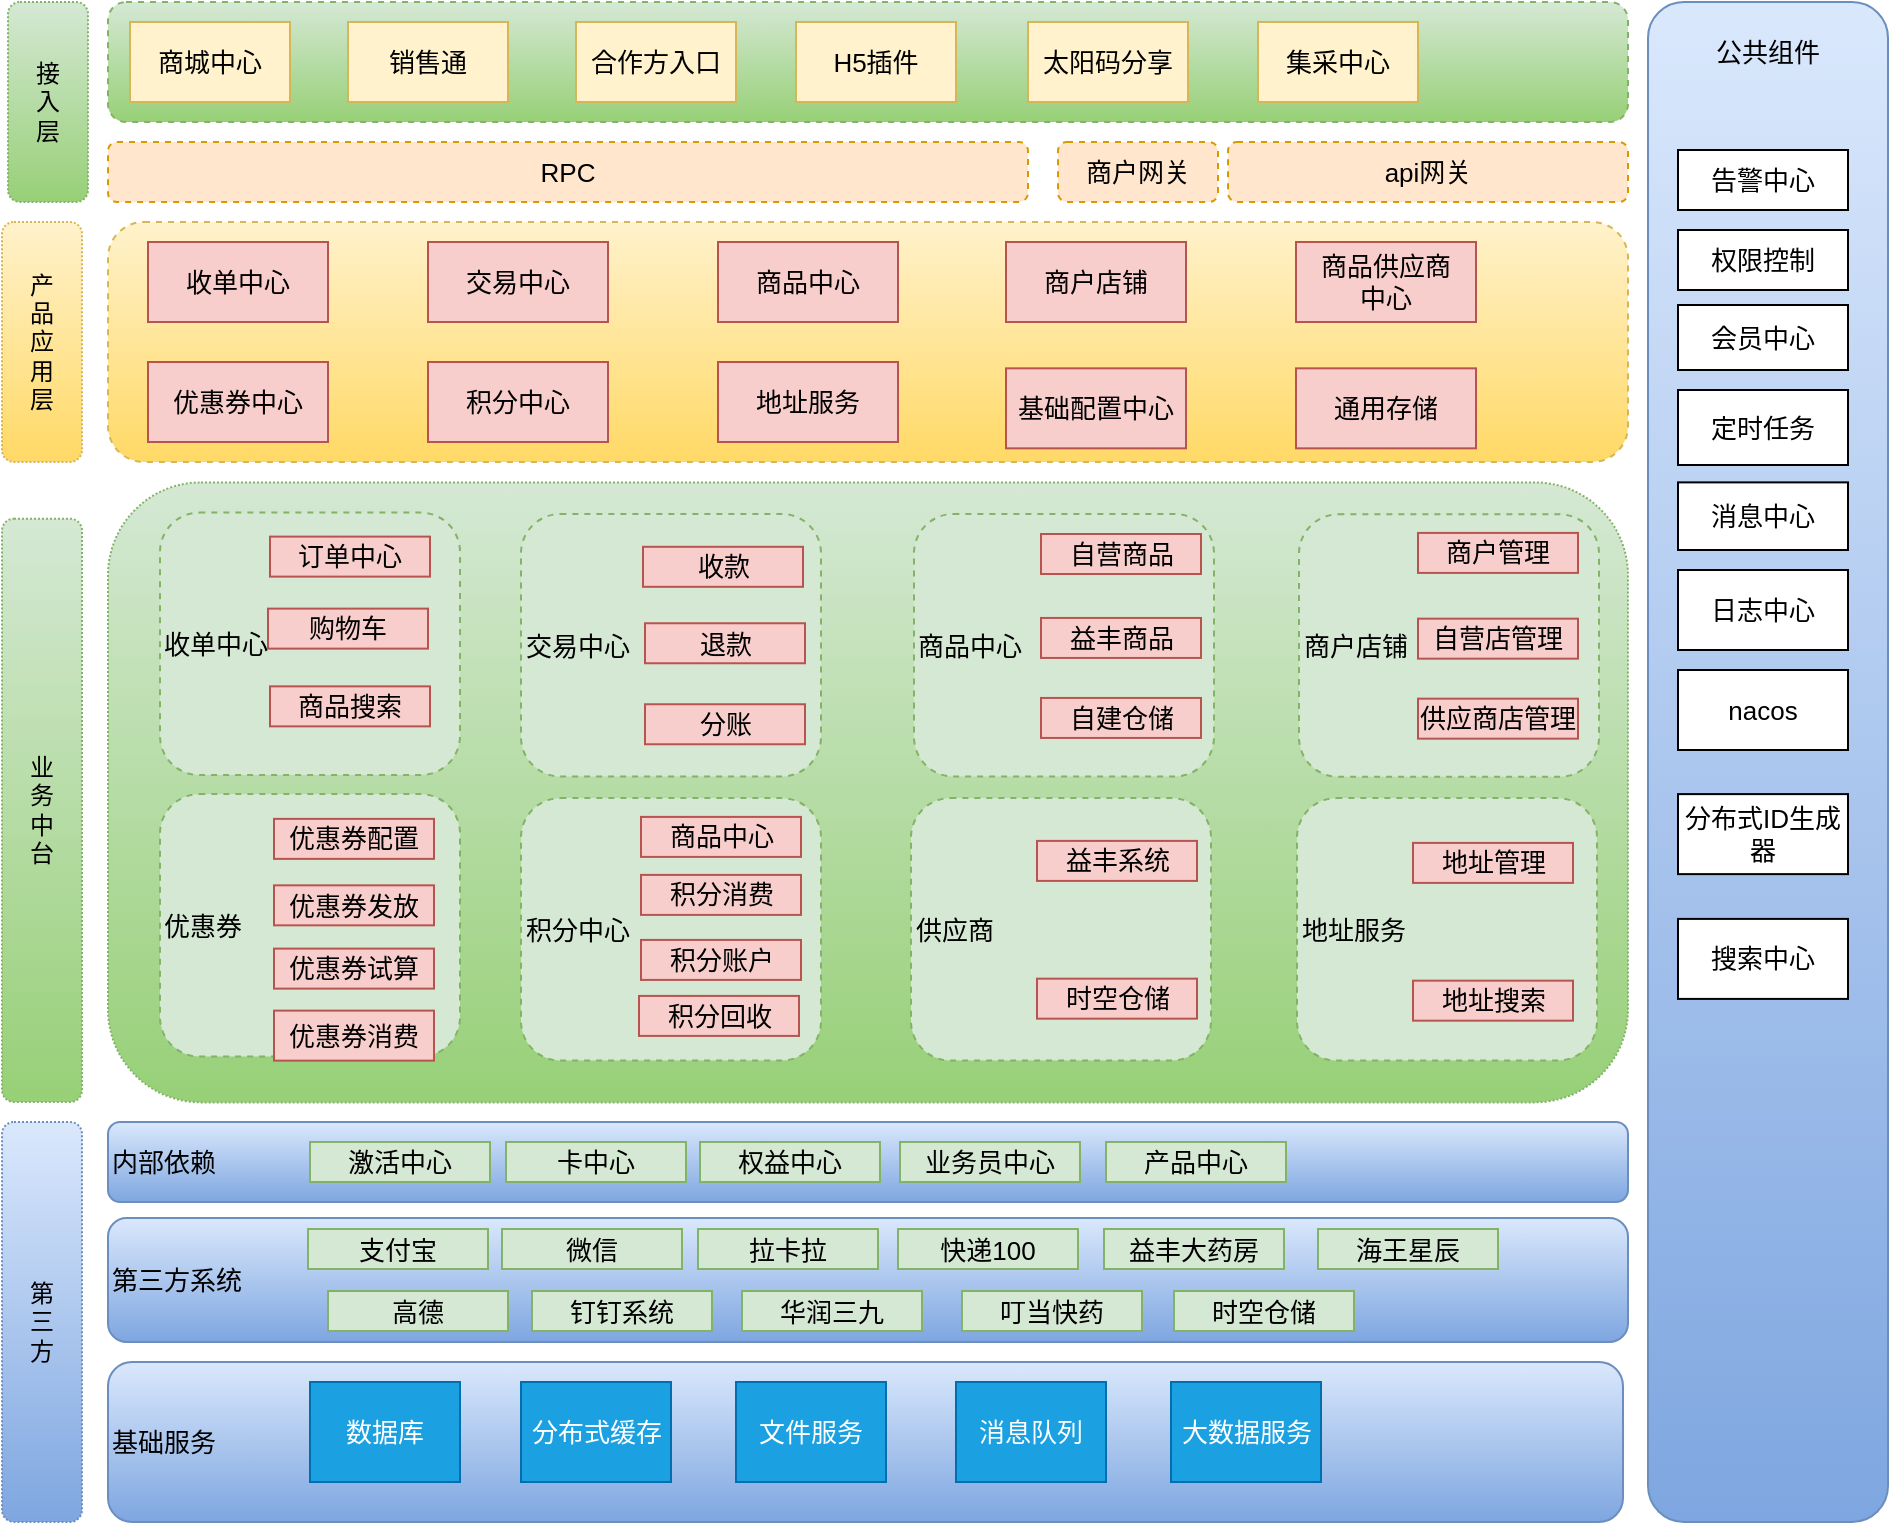 <mxfile version="18.0.2" type="github">
  <diagram id="wFE0QG_FPsp0jaGvCLVb" name="Page-1">
    <mxGraphModel dx="860" dy="521" grid="1" gridSize="10" guides="1" tooltips="1" connect="1" arrows="1" fold="1" page="1" pageScale="1" pageWidth="850" pageHeight="1100" math="0" shadow="0">
      <root>
        <mxCell id="0" />
        <mxCell id="1" parent="0" />
        <mxCell id="NsM7H4fsBOIml_j-Qu_d-59" value="" style="rounded=1;whiteSpace=wrap;html=1;dashed=1;dashPattern=1 1;align=left;fillColor=#d5e8d4;strokeColor=#82b366;gradientColor=#97d077;" vertex="1" parent="1">
          <mxGeometry x="80" y="260.19" width="760" height="310" as="geometry" />
        </mxCell>
        <mxCell id="jzkBfL2sS72XlxoqL9Gl-1" value="" style="rounded=1;whiteSpace=wrap;html=1;align=left;dashed=1;fillColor=#d5e8d4;strokeColor=#82b366;gradientColor=#97d077;" parent="1" vertex="1">
          <mxGeometry x="80" y="20" width="760" height="60" as="geometry" />
        </mxCell>
        <mxCell id="jzkBfL2sS72XlxoqL9Gl-3" value="商城中心" style="rounded=0;whiteSpace=wrap;html=1;fontSize=13;fillColor=#fff2cc;strokeColor=#d6b656;aspect=fixed;" parent="1" vertex="1">
          <mxGeometry x="91" y="30" width="80" height="40" as="geometry" />
        </mxCell>
        <mxCell id="jzkBfL2sS72XlxoqL9Gl-5" value="太阳码分享" style="rounded=0;whiteSpace=wrap;html=1;fontSize=13;fillColor=#fff2cc;strokeColor=#d6b656;aspect=fixed;" parent="1" vertex="1">
          <mxGeometry x="540" y="30" width="80" height="40" as="geometry" />
        </mxCell>
        <mxCell id="jzkBfL2sS72XlxoqL9Gl-6" value="H5插件" style="rounded=0;whiteSpace=wrap;html=1;fontSize=13;fillColor=#fff2cc;strokeColor=#d6b656;aspect=fixed;" parent="1" vertex="1">
          <mxGeometry x="424" y="30" width="80" height="40" as="geometry" />
        </mxCell>
        <mxCell id="jzkBfL2sS72XlxoqL9Gl-7" value="集采中心" style="rounded=0;whiteSpace=wrap;html=1;fontSize=13;fillColor=#fff2cc;strokeColor=#d6b656;aspect=fixed;" parent="1" vertex="1">
          <mxGeometry x="655" y="30" width="80" height="40" as="geometry" />
        </mxCell>
        <mxCell id="jzkBfL2sS72XlxoqL9Gl-8" value="销售通" style="rounded=0;whiteSpace=wrap;html=1;fontSize=13;fillColor=#fff2cc;strokeColor=#d6b656;aspect=fixed;" parent="1" vertex="1">
          <mxGeometry x="200" y="30" width="80" height="40" as="geometry" />
        </mxCell>
        <mxCell id="jzkBfL2sS72XlxoqL9Gl-9" value="合作方入口" style="rounded=0;whiteSpace=wrap;html=1;fontSize=13;fillColor=#fff2cc;strokeColor=#d6b656;aspect=fixed;" parent="1" vertex="1">
          <mxGeometry x="314" y="30" width="80" height="40" as="geometry" />
        </mxCell>
        <mxCell id="jzkBfL2sS72XlxoqL9Gl-11" value="" style="rounded=1;whiteSpace=wrap;html=1;fontSize=13;align=left;fillColor=#fff2cc;strokeColor=#d6b656;dashed=1;gradientColor=#ffd966;" parent="1" vertex="1">
          <mxGeometry x="80" y="130" width="760" height="120" as="geometry" />
        </mxCell>
        <mxCell id="jzkBfL2sS72XlxoqL9Gl-16" value="api网关" style="rounded=1;whiteSpace=wrap;html=1;fontSize=13;fillColor=#ffe6cc;strokeColor=#d79b00;dashed=1;" parent="1" vertex="1">
          <mxGeometry x="640" y="90" width="200" height="30" as="geometry" />
        </mxCell>
        <mxCell id="jzkBfL2sS72XlxoqL9Gl-17" value="商户网关" style="rounded=1;whiteSpace=wrap;html=1;fontSize=13;fillColor=#ffe6cc;strokeColor=#d79b00;dashed=1;" parent="1" vertex="1">
          <mxGeometry x="555" y="90" width="80" height="30" as="geometry" />
        </mxCell>
        <mxCell id="jzkBfL2sS72XlxoqL9Gl-23" value="RPC" style="rounded=1;whiteSpace=wrap;html=1;fontSize=13;fillColor=#ffe6cc;strokeColor=#d79b00;dashed=1;" parent="1" vertex="1">
          <mxGeometry x="80" y="90" width="460" height="30" as="geometry" />
        </mxCell>
        <mxCell id="jzkBfL2sS72XlxoqL9Gl-24" value="收单中心" style="rounded=1;whiteSpace=wrap;html=1;fontSize=13;align=left;fillColor=#d5e8d4;strokeColor=#82b366;dashed=1;aspect=fixed;" parent="1" vertex="1">
          <mxGeometry x="106" y="275.31" width="150" height="131.25" as="geometry" />
        </mxCell>
        <mxCell id="jzkBfL2sS72XlxoqL9Gl-26" value="交易中心" style="rounded=1;whiteSpace=wrap;html=1;fontSize=13;align=left;fillColor=#d5e8d4;strokeColor=#82b366;dashed=1;aspect=fixed;" parent="1" vertex="1">
          <mxGeometry x="286.5" y="276" width="150" height="131.25" as="geometry" />
        </mxCell>
        <mxCell id="jzkBfL2sS72XlxoqL9Gl-27" value="商品中心" style="rounded=1;whiteSpace=wrap;html=1;fontSize=13;align=left;fillColor=#d5e8d4;strokeColor=#82b366;dashed=1;aspect=fixed;" parent="1" vertex="1">
          <mxGeometry x="483" y="276" width="150" height="131.25" as="geometry" />
        </mxCell>
        <mxCell id="jzkBfL2sS72XlxoqL9Gl-29" value="订单中心" style="rounded=0;whiteSpace=wrap;html=1;fontSize=13;fillColor=#f8cecc;strokeColor=#b85450;" parent="1" vertex="1">
          <mxGeometry x="161" y="287.31" width="80" height="20" as="geometry" />
        </mxCell>
        <mxCell id="jzkBfL2sS72XlxoqL9Gl-30" value="收单中心" style="rounded=0;whiteSpace=wrap;html=1;fontSize=13;fillColor=#f8cecc;strokeColor=#b85450;" parent="1" vertex="1">
          <mxGeometry x="100" y="140" width="90" height="40" as="geometry" />
        </mxCell>
        <mxCell id="jzkBfL2sS72XlxoqL9Gl-31" value="商户店铺" style="rounded=0;whiteSpace=wrap;html=1;fontSize=13;fillColor=#f8cecc;strokeColor=#b85450;" parent="1" vertex="1">
          <mxGeometry x="529" y="140" width="90" height="40" as="geometry" />
        </mxCell>
        <mxCell id="jzkBfL2sS72XlxoqL9Gl-33" value="商品中心" style="rounded=0;whiteSpace=wrap;html=1;fontSize=13;fillColor=#f8cecc;strokeColor=#b85450;" parent="1" vertex="1">
          <mxGeometry x="385" y="140" width="90" height="40" as="geometry" />
        </mxCell>
        <mxCell id="jzkBfL2sS72XlxoqL9Gl-35" value="购物车" style="rounded=0;whiteSpace=wrap;html=1;fontSize=13;fillColor=#f8cecc;strokeColor=#b85450;" parent="1" vertex="1">
          <mxGeometry x="160" y="323.31" width="80" height="20" as="geometry" />
        </mxCell>
        <mxCell id="jzkBfL2sS72XlxoqL9Gl-36" value="商品搜索" style="rounded=0;whiteSpace=wrap;html=1;fontSize=13;fillColor=#f8cecc;strokeColor=#b85450;" parent="1" vertex="1">
          <mxGeometry x="161" y="362.18" width="80" height="20" as="geometry" />
        </mxCell>
        <mxCell id="jzkBfL2sS72XlxoqL9Gl-43" value="收款" style="rounded=0;whiteSpace=wrap;html=1;fontSize=13;fillColor=#f8cecc;strokeColor=#b85450;" parent="1" vertex="1">
          <mxGeometry x="347.5" y="292.41" width="80" height="20" as="geometry" />
        </mxCell>
        <mxCell id="jzkBfL2sS72XlxoqL9Gl-44" value="退款" style="rounded=0;whiteSpace=wrap;html=1;fontSize=13;fillColor=#f8cecc;strokeColor=#b85450;" parent="1" vertex="1">
          <mxGeometry x="348.5" y="330.63" width="80" height="20" as="geometry" />
        </mxCell>
        <mxCell id="jzkBfL2sS72XlxoqL9Gl-45" value="分账" style="rounded=0;whiteSpace=wrap;html=1;fontSize=13;fillColor=#f8cecc;strokeColor=#b85450;" parent="1" vertex="1">
          <mxGeometry x="348.5" y="371.13" width="80" height="20" as="geometry" />
        </mxCell>
        <mxCell id="jzkBfL2sS72XlxoqL9Gl-46" value="自营商品" style="rounded=0;whiteSpace=wrap;html=1;fontSize=13;fillColor=#f8cecc;strokeColor=#b85450;" parent="1" vertex="1">
          <mxGeometry x="546.5" y="286" width="80" height="20" as="geometry" />
        </mxCell>
        <mxCell id="jzkBfL2sS72XlxoqL9Gl-47" value="益丰商品" style="rounded=0;whiteSpace=wrap;html=1;fontSize=13;fillColor=#f8cecc;strokeColor=#b85450;" parent="1" vertex="1">
          <mxGeometry x="546.5" y="327.97" width="80" height="20" as="geometry" />
        </mxCell>
        <mxCell id="jzkBfL2sS72XlxoqL9Gl-48" value="自建仓储" style="rounded=0;whiteSpace=wrap;html=1;fontSize=13;fillColor=#f8cecc;strokeColor=#b85450;" parent="1" vertex="1">
          <mxGeometry x="546.5" y="367.97" width="80" height="20" as="geometry" />
        </mxCell>
        <mxCell id="jzkBfL2sS72XlxoqL9Gl-56" value="内部依赖" style="rounded=1;whiteSpace=wrap;html=1;fontSize=13;align=left;fillColor=#dae8fc;strokeColor=#6c8ebf;gradientColor=#7ea6e0;" parent="1" vertex="1">
          <mxGeometry x="80" y="580" width="760" height="40" as="geometry" />
        </mxCell>
        <mxCell id="jzkBfL2sS72XlxoqL9Gl-58" value="激活中心" style="rounded=0;whiteSpace=wrap;html=1;fontSize=13;fillColor=#d5e8d4;strokeColor=#82b366;" parent="1" vertex="1">
          <mxGeometry x="181" y="590" width="90" height="20" as="geometry" />
        </mxCell>
        <mxCell id="jzkBfL2sS72XlxoqL9Gl-68" value="" style="rounded=1;whiteSpace=wrap;html=1;fontSize=13;fillColor=#dae8fc;strokeColor=#6c8ebf;gradientColor=#7ea6e0;" parent="1" vertex="1">
          <mxGeometry x="850" y="20" width="120" height="760" as="geometry" />
        </mxCell>
        <mxCell id="jzkBfL2sS72XlxoqL9Gl-69" value="公共组件" style="text;html=1;strokeColor=none;fillColor=none;align=center;verticalAlign=middle;whiteSpace=wrap;rounded=0;fontSize=13;" parent="1" vertex="1">
          <mxGeometry x="880" y="30" width="60" height="30" as="geometry" />
        </mxCell>
        <mxCell id="jzkBfL2sS72XlxoqL9Gl-70" value="告警中心" style="rounded=0;whiteSpace=wrap;html=1;fontSize=13;" parent="1" vertex="1">
          <mxGeometry x="865" y="94" width="85" height="30" as="geometry" />
        </mxCell>
        <mxCell id="jzkBfL2sS72XlxoqL9Gl-71" value="权限控制" style="rounded=0;whiteSpace=wrap;html=1;fontSize=13;" parent="1" vertex="1">
          <mxGeometry x="865" y="134" width="85" height="30" as="geometry" />
        </mxCell>
        <mxCell id="jzkBfL2sS72XlxoqL9Gl-72" value="会员中心" style="rounded=0;whiteSpace=wrap;html=1;fontSize=13;" parent="1" vertex="1">
          <mxGeometry x="865" y="171.5" width="85" height="32.5" as="geometry" />
        </mxCell>
        <mxCell id="jzkBfL2sS72XlxoqL9Gl-73" value="定时任务" style="rounded=0;whiteSpace=wrap;html=1;fontSize=13;" parent="1" vertex="1">
          <mxGeometry x="865" y="214" width="85" height="37.5" as="geometry" />
        </mxCell>
        <mxCell id="jzkBfL2sS72XlxoqL9Gl-74" value="消息中心" style="rounded=0;whiteSpace=wrap;html=1;fontSize=13;" parent="1" vertex="1">
          <mxGeometry x="865" y="260.19" width="85" height="33.81" as="geometry" />
        </mxCell>
        <mxCell id="jzkBfL2sS72XlxoqL9Gl-75" value="日志中心" style="rounded=0;whiteSpace=wrap;html=1;fontSize=13;" parent="1" vertex="1">
          <mxGeometry x="865" y="304" width="85" height="40" as="geometry" />
        </mxCell>
        <mxCell id="jzkBfL2sS72XlxoqL9Gl-76" value="nacos" style="rounded=0;whiteSpace=wrap;html=1;fontSize=13;" parent="1" vertex="1">
          <mxGeometry x="865" y="354" width="85" height="40" as="geometry" />
        </mxCell>
        <mxCell id="NsM7H4fsBOIml_j-Qu_d-3" value="交易中心" style="rounded=0;whiteSpace=wrap;html=1;fontSize=13;fillColor=#f8cecc;strokeColor=#b85450;" vertex="1" parent="1">
          <mxGeometry x="240" y="140" width="90" height="40" as="geometry" />
        </mxCell>
        <mxCell id="NsM7H4fsBOIml_j-Qu_d-5" value="优惠券中心" style="rounded=0;whiteSpace=wrap;html=1;fontSize=13;fillColor=#f8cecc;strokeColor=#b85450;" vertex="1" parent="1">
          <mxGeometry x="100" y="200" width="90" height="40" as="geometry" />
        </mxCell>
        <mxCell id="NsM7H4fsBOIml_j-Qu_d-6" value="积分中心" style="rounded=0;whiteSpace=wrap;html=1;fontSize=13;fillColor=#f8cecc;strokeColor=#b85450;" vertex="1" parent="1">
          <mxGeometry x="240" y="200" width="90" height="40" as="geometry" />
        </mxCell>
        <mxCell id="NsM7H4fsBOIml_j-Qu_d-9" value="商品供应商&lt;br&gt;中心" style="rounded=0;whiteSpace=wrap;html=1;fontSize=13;fillColor=#f8cecc;strokeColor=#b85450;" vertex="1" parent="1">
          <mxGeometry x="674" y="140" width="90" height="40" as="geometry" />
        </mxCell>
        <mxCell id="NsM7H4fsBOIml_j-Qu_d-10" value="地址服务" style="rounded=0;whiteSpace=wrap;html=1;fontSize=13;fillColor=#f8cecc;strokeColor=#b85450;" vertex="1" parent="1">
          <mxGeometry x="385" y="200" width="90" height="40" as="geometry" />
        </mxCell>
        <mxCell id="NsM7H4fsBOIml_j-Qu_d-18" value="商户店铺" style="rounded=1;whiteSpace=wrap;html=1;fontSize=13;align=left;fillColor=#d5e8d4;strokeColor=#82b366;dashed=1;aspect=fixed;" vertex="1" parent="1">
          <mxGeometry x="675.5" y="276.18" width="150" height="131.25" as="geometry" />
        </mxCell>
        <mxCell id="NsM7H4fsBOIml_j-Qu_d-19" value="优惠券" style="rounded=1;whiteSpace=wrap;html=1;fontSize=13;align=left;fillColor=#d5e8d4;strokeColor=#82b366;dashed=1;aspect=fixed;" vertex="1" parent="1">
          <mxGeometry x="106" y="416.06" width="150" height="131.25" as="geometry" />
        </mxCell>
        <mxCell id="NsM7H4fsBOIml_j-Qu_d-20" value="积分中心" style="rounded=1;whiteSpace=wrap;html=1;fontSize=13;align=left;fillColor=#d5e8d4;strokeColor=#82b366;dashed=1;aspect=fixed;" vertex="1" parent="1">
          <mxGeometry x="286.5" y="418.06" width="150" height="131.25" as="geometry" />
        </mxCell>
        <mxCell id="NsM7H4fsBOIml_j-Qu_d-21" value="商户管理" style="rounded=0;whiteSpace=wrap;html=1;fontSize=13;fillColor=#f8cecc;strokeColor=#b85450;" vertex="1" parent="1">
          <mxGeometry x="735" y="285.46" width="80" height="20" as="geometry" />
        </mxCell>
        <mxCell id="NsM7H4fsBOIml_j-Qu_d-22" value="自营店管理" style="rounded=0;whiteSpace=wrap;html=1;fontSize=13;fillColor=#f8cecc;strokeColor=#b85450;" vertex="1" parent="1">
          <mxGeometry x="735" y="328.33" width="80" height="20" as="geometry" />
        </mxCell>
        <mxCell id="NsM7H4fsBOIml_j-Qu_d-25" value="优惠券配置" style="rounded=0;whiteSpace=wrap;html=1;fontSize=13;fillColor=#f8cecc;strokeColor=#b85450;" vertex="1" parent="1">
          <mxGeometry x="163" y="428.43" width="80" height="20" as="geometry" />
        </mxCell>
        <mxCell id="NsM7H4fsBOIml_j-Qu_d-26" value="优惠券发放" style="rounded=0;whiteSpace=wrap;html=1;fontSize=13;fillColor=#f8cecc;strokeColor=#b85450;" vertex="1" parent="1">
          <mxGeometry x="163" y="461.67" width="80" height="20" as="geometry" />
        </mxCell>
        <mxCell id="NsM7H4fsBOIml_j-Qu_d-27" value="优惠券消费" style="rounded=0;whiteSpace=wrap;html=1;fontSize=13;fillColor=#f8cecc;strokeColor=#b85450;" vertex="1" parent="1">
          <mxGeometry x="163" y="524.31" width="80" height="25" as="geometry" />
        </mxCell>
        <mxCell id="NsM7H4fsBOIml_j-Qu_d-29" value="积分消费" style="rounded=0;whiteSpace=wrap;html=1;fontSize=13;fillColor=#f8cecc;strokeColor=#b85450;" vertex="1" parent="1">
          <mxGeometry x="346.5" y="456.45" width="80" height="20" as="geometry" />
        </mxCell>
        <mxCell id="NsM7H4fsBOIml_j-Qu_d-30" value="积分账户" style="rounded=0;whiteSpace=wrap;html=1;fontSize=13;fillColor=#f8cecc;strokeColor=#b85450;" vertex="1" parent="1">
          <mxGeometry x="346.5" y="488.96" width="80" height="20" as="geometry" />
        </mxCell>
        <mxCell id="NsM7H4fsBOIml_j-Qu_d-38" value="优惠券试算" style="rounded=0;whiteSpace=wrap;html=1;fontSize=13;fillColor=#f8cecc;strokeColor=#b85450;" vertex="1" parent="1">
          <mxGeometry x="163" y="493.31" width="80" height="20" as="geometry" />
        </mxCell>
        <mxCell id="NsM7H4fsBOIml_j-Qu_d-39" value="积分回收" style="rounded=0;whiteSpace=wrap;html=1;fontSize=13;fillColor=#f8cecc;strokeColor=#b85450;" vertex="1" parent="1">
          <mxGeometry x="345.5" y="516.96" width="80" height="20" as="geometry" />
        </mxCell>
        <mxCell id="NsM7H4fsBOIml_j-Qu_d-42" value="供应商店管理" style="rounded=0;whiteSpace=wrap;html=1;fontSize=13;fillColor=#f8cecc;strokeColor=#b85450;" vertex="1" parent="1">
          <mxGeometry x="735" y="368.33" width="80" height="20" as="geometry" />
        </mxCell>
        <mxCell id="NsM7H4fsBOIml_j-Qu_d-44" value="供应商" style="rounded=1;whiteSpace=wrap;html=1;fontSize=13;align=left;fillColor=#d5e8d4;strokeColor=#82b366;dashed=1;aspect=fixed;" vertex="1" parent="1">
          <mxGeometry x="481.5" y="418.06" width="150" height="131.25" as="geometry" />
        </mxCell>
        <mxCell id="NsM7H4fsBOIml_j-Qu_d-45" value="益丰系统" style="rounded=0;whiteSpace=wrap;html=1;fontSize=13;fillColor=#f8cecc;strokeColor=#b85450;" vertex="1" parent="1">
          <mxGeometry x="544.5" y="439.45" width="80" height="20" as="geometry" />
        </mxCell>
        <mxCell id="NsM7H4fsBOIml_j-Qu_d-46" value="时空仓储" style="rounded=0;whiteSpace=wrap;html=1;fontSize=13;fillColor=#f8cecc;strokeColor=#b85450;" vertex="1" parent="1">
          <mxGeometry x="544.5" y="508.33" width="80" height="20" as="geometry" />
        </mxCell>
        <mxCell id="NsM7H4fsBOIml_j-Qu_d-52" value="基础配置中心" style="rounded=0;whiteSpace=wrap;html=1;fontSize=13;fillColor=#f8cecc;strokeColor=#b85450;" vertex="1" parent="1">
          <mxGeometry x="529" y="203.17" width="90" height="40" as="geometry" />
        </mxCell>
        <mxCell id="NsM7H4fsBOIml_j-Qu_d-53" value="通用存储" style="rounded=0;whiteSpace=wrap;html=1;fontSize=13;fillColor=#f8cecc;strokeColor=#b85450;" vertex="1" parent="1">
          <mxGeometry x="674" y="203.17" width="90" height="40" as="geometry" />
        </mxCell>
        <mxCell id="NsM7H4fsBOIml_j-Qu_d-56" value="地址服务" style="rounded=1;whiteSpace=wrap;html=1;fontSize=13;align=left;fillColor=#d5e8d4;strokeColor=#82b366;dashed=1;aspect=fixed;" vertex="1" parent="1">
          <mxGeometry x="674.5" y="418.06" width="150" height="131.25" as="geometry" />
        </mxCell>
        <mxCell id="NsM7H4fsBOIml_j-Qu_d-57" value="地址管理" style="rounded=0;whiteSpace=wrap;html=1;fontSize=13;fillColor=#f8cecc;strokeColor=#b85450;" vertex="1" parent="1">
          <mxGeometry x="732.5" y="440.45" width="80" height="20" as="geometry" />
        </mxCell>
        <mxCell id="NsM7H4fsBOIml_j-Qu_d-58" value="地址搜索" style="rounded=0;whiteSpace=wrap;html=1;fontSize=13;fillColor=#f8cecc;strokeColor=#b85450;" vertex="1" parent="1">
          <mxGeometry x="732.5" y="509.33" width="80" height="20" as="geometry" />
        </mxCell>
        <mxCell id="NsM7H4fsBOIml_j-Qu_d-60" value="卡中心" style="rounded=0;whiteSpace=wrap;html=1;fontSize=13;fillColor=#d5e8d4;strokeColor=#82b366;" vertex="1" parent="1">
          <mxGeometry x="279" y="590" width="90" height="20" as="geometry" />
        </mxCell>
        <mxCell id="NsM7H4fsBOIml_j-Qu_d-61" value="权益中心" style="rounded=0;whiteSpace=wrap;html=1;fontSize=13;fillColor=#d5e8d4;strokeColor=#82b366;" vertex="1" parent="1">
          <mxGeometry x="376" y="590" width="90" height="20" as="geometry" />
        </mxCell>
        <mxCell id="NsM7H4fsBOIml_j-Qu_d-63" value="业务员中心" style="rounded=0;whiteSpace=wrap;html=1;fontSize=13;fillColor=#d5e8d4;strokeColor=#82b366;" vertex="1" parent="1">
          <mxGeometry x="476" y="590" width="90" height="20" as="geometry" />
        </mxCell>
        <mxCell id="NsM7H4fsBOIml_j-Qu_d-64" value="产品中心" style="rounded=0;whiteSpace=wrap;html=1;fontSize=13;fillColor=#d5e8d4;strokeColor=#82b366;" vertex="1" parent="1">
          <mxGeometry x="579" y="590" width="90" height="20" as="geometry" />
        </mxCell>
        <mxCell id="NsM7H4fsBOIml_j-Qu_d-65" value="第三方系统" style="rounded=1;whiteSpace=wrap;html=1;fontSize=13;align=left;fillColor=#dae8fc;strokeColor=#6c8ebf;gradientColor=#7ea6e0;" vertex="1" parent="1">
          <mxGeometry x="80" y="628" width="760" height="62" as="geometry" />
        </mxCell>
        <mxCell id="NsM7H4fsBOIml_j-Qu_d-66" value="支付宝" style="rounded=0;whiteSpace=wrap;html=1;fontSize=13;fillColor=#d5e8d4;strokeColor=#82b366;" vertex="1" parent="1">
          <mxGeometry x="180" y="633.5" width="90" height="20" as="geometry" />
        </mxCell>
        <mxCell id="NsM7H4fsBOIml_j-Qu_d-67" value="微信" style="rounded=0;whiteSpace=wrap;html=1;fontSize=13;fillColor=#d5e8d4;strokeColor=#82b366;" vertex="1" parent="1">
          <mxGeometry x="277" y="633.5" width="90" height="20" as="geometry" />
        </mxCell>
        <mxCell id="NsM7H4fsBOIml_j-Qu_d-68" value="拉卡拉" style="rounded=0;whiteSpace=wrap;html=1;fontSize=13;fillColor=#d5e8d4;strokeColor=#82b366;" vertex="1" parent="1">
          <mxGeometry x="375" y="633.5" width="90" height="20" as="geometry" />
        </mxCell>
        <mxCell id="NsM7H4fsBOIml_j-Qu_d-69" value="快递100" style="rounded=0;whiteSpace=wrap;html=1;fontSize=13;fillColor=#d5e8d4;strokeColor=#82b366;" vertex="1" parent="1">
          <mxGeometry x="475" y="633.5" width="90" height="20" as="geometry" />
        </mxCell>
        <mxCell id="NsM7H4fsBOIml_j-Qu_d-70" value="益丰大药房" style="rounded=0;whiteSpace=wrap;html=1;fontSize=13;fillColor=#d5e8d4;strokeColor=#82b366;" vertex="1" parent="1">
          <mxGeometry x="578" y="633.5" width="90" height="20" as="geometry" />
        </mxCell>
        <mxCell id="NsM7H4fsBOIml_j-Qu_d-71" value="海王星辰" style="rounded=0;whiteSpace=wrap;html=1;fontSize=13;fillColor=#d5e8d4;strokeColor=#82b366;" vertex="1" parent="1">
          <mxGeometry x="685" y="633.5" width="90" height="20" as="geometry" />
        </mxCell>
        <mxCell id="NsM7H4fsBOIml_j-Qu_d-72" value="叮当快药" style="rounded=0;whiteSpace=wrap;html=1;fontSize=13;fillColor=#d5e8d4;strokeColor=#82b366;" vertex="1" parent="1">
          <mxGeometry x="507" y="664.5" width="90" height="20" as="geometry" />
        </mxCell>
        <mxCell id="NsM7H4fsBOIml_j-Qu_d-73" value="高德" style="rounded=0;whiteSpace=wrap;html=1;fontSize=13;fillColor=#d5e8d4;strokeColor=#82b366;" vertex="1" parent="1">
          <mxGeometry x="190" y="664.5" width="90" height="20" as="geometry" />
        </mxCell>
        <mxCell id="NsM7H4fsBOIml_j-Qu_d-74" value="时空仓储" style="rounded=0;whiteSpace=wrap;html=1;fontSize=13;fillColor=#d5e8d4;strokeColor=#82b366;" vertex="1" parent="1">
          <mxGeometry x="613" y="664.5" width="90" height="20" as="geometry" />
        </mxCell>
        <mxCell id="NsM7H4fsBOIml_j-Qu_d-75" value="华润三九" style="rounded=0;whiteSpace=wrap;html=1;fontSize=13;fillColor=#d5e8d4;strokeColor=#82b366;" vertex="1" parent="1">
          <mxGeometry x="397" y="664.5" width="90" height="20" as="geometry" />
        </mxCell>
        <mxCell id="NsM7H4fsBOIml_j-Qu_d-85" value="基础服务" style="rounded=1;whiteSpace=wrap;html=1;fontSize=13;align=left;fillColor=#dae8fc;strokeColor=#6c8ebf;gradientColor=#7ea6e0;" vertex="1" parent="1">
          <mxGeometry x="80" y="700" width="757.5" height="80" as="geometry" />
        </mxCell>
        <mxCell id="NsM7H4fsBOIml_j-Qu_d-87" value="数据库" style="rounded=0;whiteSpace=wrap;html=1;fontSize=13;fillColor=#1ba1e2;strokeColor=#006EAF;fontColor=#ffffff;" vertex="1" parent="1">
          <mxGeometry x="181" y="710" width="75" height="50" as="geometry" />
        </mxCell>
        <mxCell id="NsM7H4fsBOIml_j-Qu_d-88" value="分布式缓存" style="rounded=0;whiteSpace=wrap;html=1;fontSize=13;fillColor=#1ba1e2;strokeColor=#006EAF;fontColor=#ffffff;" vertex="1" parent="1">
          <mxGeometry x="286.5" y="710" width="75" height="50" as="geometry" />
        </mxCell>
        <mxCell id="NsM7H4fsBOIml_j-Qu_d-89" value="文件服务" style="rounded=0;whiteSpace=wrap;html=1;fontSize=13;fillColor=#1ba1e2;strokeColor=#006EAF;fontColor=#ffffff;" vertex="1" parent="1">
          <mxGeometry x="394" y="710" width="75" height="50" as="geometry" />
        </mxCell>
        <mxCell id="NsM7H4fsBOIml_j-Qu_d-90" value="消息队列" style="rounded=0;whiteSpace=wrap;html=1;fontSize=13;fillColor=#1ba1e2;strokeColor=#006EAF;fontColor=#ffffff;" vertex="1" parent="1">
          <mxGeometry x="504" y="710" width="75" height="50" as="geometry" />
        </mxCell>
        <mxCell id="NsM7H4fsBOIml_j-Qu_d-91" value="分布式ID生成器" style="rounded=0;whiteSpace=wrap;html=1;fontSize=13;" vertex="1" parent="1">
          <mxGeometry x="865" y="416.06" width="85" height="40" as="geometry" />
        </mxCell>
        <mxCell id="NsM7H4fsBOIml_j-Qu_d-92" value="大数据服务" style="rounded=0;whiteSpace=wrap;html=1;fontSize=13;fillColor=#1ba1e2;strokeColor=#006EAF;fontColor=#ffffff;" vertex="1" parent="1">
          <mxGeometry x="611.5" y="710" width="75" height="50" as="geometry" />
        </mxCell>
        <mxCell id="NsM7H4fsBOIml_j-Qu_d-93" value="搜索中心" style="rounded=0;whiteSpace=wrap;html=1;fontSize=13;" vertex="1" parent="1">
          <mxGeometry x="865" y="478.45" width="85" height="40" as="geometry" />
        </mxCell>
        <mxCell id="NsM7H4fsBOIml_j-Qu_d-101" value="钉钉系统" style="rounded=0;whiteSpace=wrap;html=1;fontSize=13;fillColor=#d5e8d4;strokeColor=#82b366;" vertex="1" parent="1">
          <mxGeometry x="292" y="664.5" width="90" height="20" as="geometry" />
        </mxCell>
        <mxCell id="NsM7H4fsBOIml_j-Qu_d-102" value="商品中心" style="rounded=0;whiteSpace=wrap;html=1;fontSize=13;fillColor=#f8cecc;strokeColor=#b85450;" vertex="1" parent="1">
          <mxGeometry x="346.5" y="427.45" width="80" height="20" as="geometry" />
        </mxCell>
        <mxCell id="NsM7H4fsBOIml_j-Qu_d-103" value="接&lt;br&gt;入&lt;br&gt;层" style="rounded=1;whiteSpace=wrap;html=1;dashed=1;dashPattern=1 1;fillColor=#d5e8d4;strokeColor=#82b366;gradientColor=#97d077;" vertex="1" parent="1">
          <mxGeometry x="30" y="20" width="40" height="100" as="geometry" />
        </mxCell>
        <mxCell id="NsM7H4fsBOIml_j-Qu_d-104" value="产&lt;br&gt;品&lt;br&gt;应&lt;br&gt;用&lt;br&gt;层" style="rounded=1;whiteSpace=wrap;html=1;dashed=1;dashPattern=1 1;fillColor=#fff2cc;strokeColor=#d6b656;gradientColor=#ffd966;" vertex="1" parent="1">
          <mxGeometry x="27" y="130" width="40" height="120" as="geometry" />
        </mxCell>
        <mxCell id="NsM7H4fsBOIml_j-Qu_d-105" value="业&lt;br&gt;务&lt;br&gt;中&lt;br&gt;台" style="rounded=1;whiteSpace=wrap;html=1;dashed=1;dashPattern=1 1;fillColor=#d5e8d4;strokeColor=#82b366;gradientColor=#97d077;" vertex="1" parent="1">
          <mxGeometry x="27" y="278.33" width="40" height="291.67" as="geometry" />
        </mxCell>
        <mxCell id="NsM7H4fsBOIml_j-Qu_d-106" value="第&lt;br&gt;三&lt;br&gt;方" style="rounded=1;whiteSpace=wrap;html=1;dashed=1;dashPattern=1 1;fillColor=#dae8fc;strokeColor=#6c8ebf;gradientColor=#7ea6e0;" vertex="1" parent="1">
          <mxGeometry x="27" y="580" width="40" height="200" as="geometry" />
        </mxCell>
      </root>
    </mxGraphModel>
  </diagram>
</mxfile>
